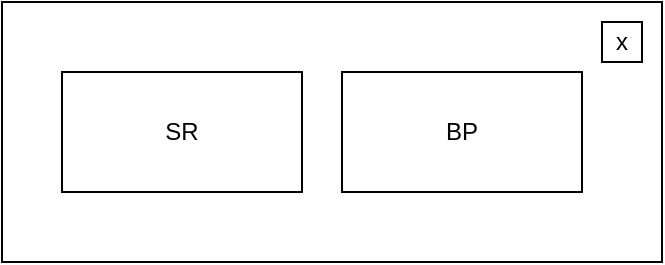 <mxfile version="14.6.5" type="device"><diagram id="WFhMHRHrBEjLECIhi0lF" name="Page-1"><mxGraphModel dx="530" dy="447" grid="1" gridSize="10" guides="1" tooltips="1" connect="1" arrows="1" fold="1" page="1" pageScale="1" pageWidth="850" pageHeight="1100" math="0" shadow="0"><root><mxCell id="0"/><mxCell id="1" parent="0"/><mxCell id="E9aXeY7dUdBvsM-3Jvgv-1" value="" style="rounded=0;whiteSpace=wrap;html=1;" vertex="1" parent="1"><mxGeometry x="40" y="110" width="330" height="130" as="geometry"/></mxCell><mxCell id="E9aXeY7dUdBvsM-3Jvgv-2" value="SR" style="rounded=0;whiteSpace=wrap;html=1;" vertex="1" parent="1"><mxGeometry x="70" y="145" width="120" height="60" as="geometry"/></mxCell><mxCell id="E9aXeY7dUdBvsM-3Jvgv-3" value="BP" style="rounded=0;whiteSpace=wrap;html=1;" vertex="1" parent="1"><mxGeometry x="210" y="145" width="120" height="60" as="geometry"/></mxCell><mxCell id="E9aXeY7dUdBvsM-3Jvgv-4" value="x" style="rounded=0;whiteSpace=wrap;html=1;" vertex="1" parent="1"><mxGeometry x="340" y="120" width="20" height="20" as="geometry"/></mxCell></root></mxGraphModel></diagram></mxfile>